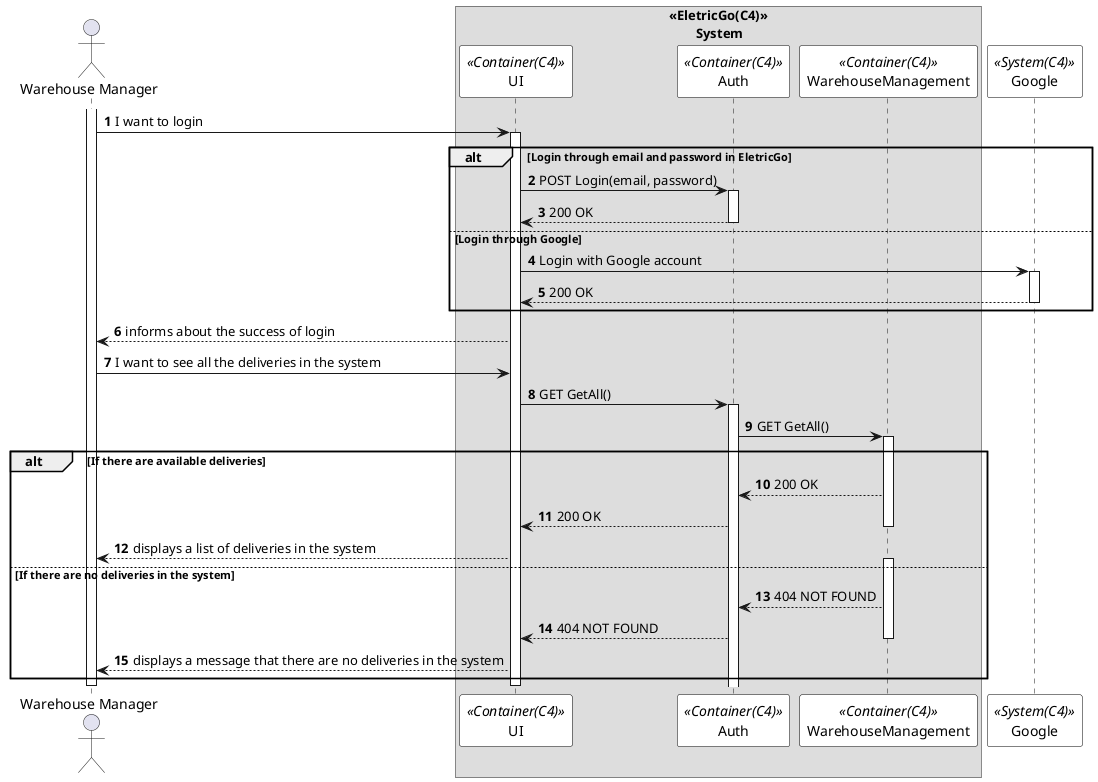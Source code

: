 @startuml listDeliverySD
autonumber

skinparam sequence {
ParticipantBorderColor black
ParticipantBackgroundColor white
}

actor "Warehouse Manager" as admin

box "<<EletricGo(C4)>>\n\tSystem"
participant UI as UI <<Container(C4)>>
participant Auth as AUTH <<Container(C4)>>
participant WarehouseManagement as WM <<Container(C4)>>
end box

participant Google as Google <<System(C4)>>


activate admin
admin->UI: I want to login
activate UI

alt Login through email and password in EletricGo

UI -> AUTH: POST Login(email, password)
activate AUTH

AUTH --> UI: 200 OK
deactivate AUTH

else Login through Google

UI -> Google: Login with Google account
activate Google
Google --> UI: 200 OK
deactivate Google

end



UI --> admin: informs about the success of login

admin -> UI: I want to see all the deliveries in the system


UI -> AUTH: GET GetAll()
activate AUTH

AUTH -> WM: GET GetAll()
activate WM

alt If there are available deliveries
WM --> AUTH: 200 OK
AUTH --> UI: 200 OK
deactivate WM

UI --> admin: displays a list of deliveries in the system

else If there are no deliveries in the system

activate WM
WM --> AUTH: 404 NOT FOUND
AUTH --> UI: 404 NOT FOUND
deactivate WM

UI --> admin: displays a message that there are no deliveries in the system

end

deactivate UI
deactivate admin

@enduml